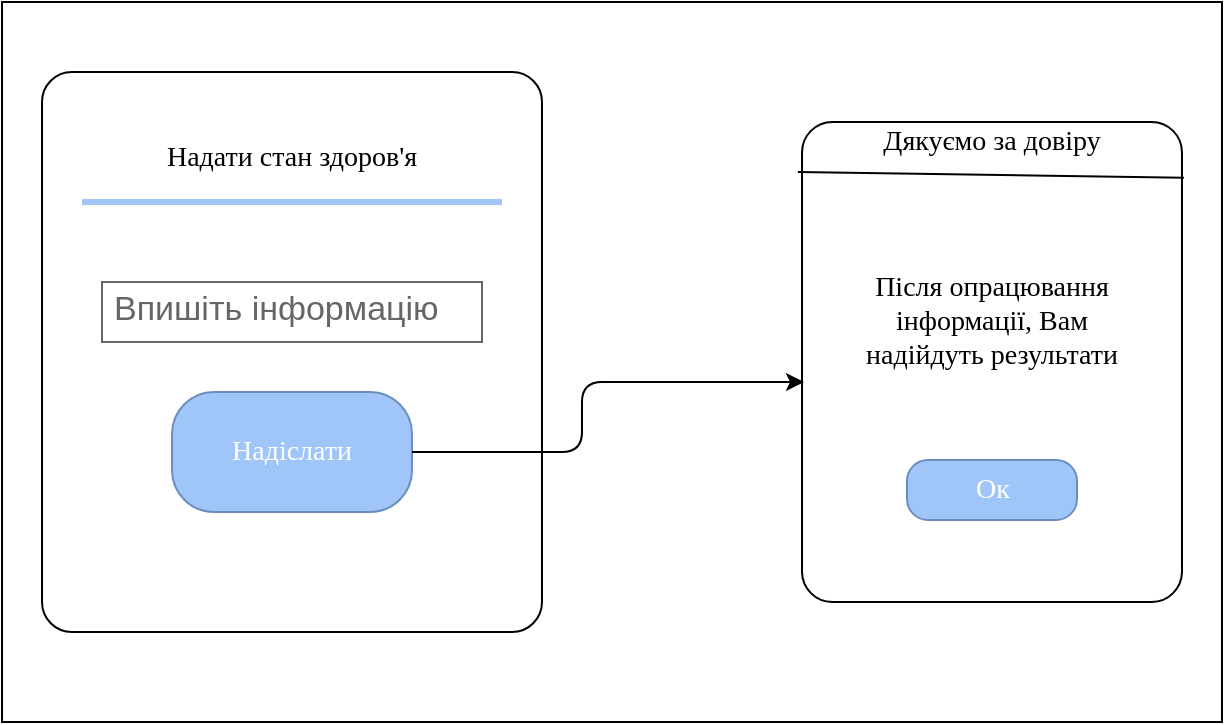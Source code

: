 <mxfile version="21.8.2" type="device">
  <diagram name="Страница — 1" id="K8Wx1m4RjslwDhSuhDEU">
    <mxGraphModel dx="1434" dy="701" grid="1" gridSize="10" guides="1" tooltips="1" connect="1" arrows="1" fold="1" page="1" pageScale="1" pageWidth="1169" pageHeight="827" math="0" shadow="0">
      <root>
        <mxCell id="0" />
        <mxCell id="1" parent="0" />
        <mxCell id="4CcN1vGno0O6_xGIugly-1" value="" style="rounded=0;whiteSpace=wrap;html=1;" parent="1" vertex="1">
          <mxGeometry x="20" y="170" width="610" height="360" as="geometry" />
        </mxCell>
        <mxCell id="_IiKv0jDs9eT7AmXAW_U-5" value="" style="rounded=1;whiteSpace=wrap;html=1;arcSize=6;" parent="1" vertex="1">
          <mxGeometry x="40" y="205" width="250" height="280" as="geometry" />
        </mxCell>
        <mxCell id="_IiKv0jDs9eT7AmXAW_U-3" value="Надати стан здоров&#39;я" style="text;html=1;strokeColor=none;fillColor=none;align=center;verticalAlign=middle;whiteSpace=wrap;rounded=0;fontFamily=Verdana;fontSize=14;" parent="1" vertex="1">
          <mxGeometry x="60" y="225" width="210" height="45" as="geometry" />
        </mxCell>
        <mxCell id="_IiKv0jDs9eT7AmXAW_U-4" value="Надіслати" style="rounded=1;whiteSpace=wrap;html=1;fontFamily=Verdana;fontSize=14;fillColor=#9FC5F9;strokeColor=#6c8ebf;fontColor=#ffffff;arcSize=35;" parent="1" vertex="1">
          <mxGeometry x="105" y="365" width="120" height="60" as="geometry" />
        </mxCell>
        <mxCell id="_IiKv0jDs9eT7AmXAW_U-6" value="" style="endArrow=none;html=1;rounded=0;exitX=0;exitY=1;exitDx=0;exitDy=0;entryX=1;entryY=1;entryDx=0;entryDy=0;strokeColor=#9FC5F9;strokeWidth=3;" parent="1" source="_IiKv0jDs9eT7AmXAW_U-3" target="_IiKv0jDs9eT7AmXAW_U-3" edge="1">
          <mxGeometry width="50" height="50" relative="1" as="geometry">
            <mxPoint x="470" y="465" as="sourcePoint" />
            <mxPoint x="520" y="415" as="targetPoint" />
          </mxGeometry>
        </mxCell>
        <mxCell id="_IiKv0jDs9eT7AmXAW_U-7" value="" style="rounded=1;whiteSpace=wrap;html=1;arcSize=8;" parent="1" vertex="1">
          <mxGeometry x="420" y="230" width="190" height="240" as="geometry" />
        </mxCell>
        <mxCell id="_IiKv0jDs9eT7AmXAW_U-8" value="" style="endArrow=none;html=1;rounded=0;exitX=-0.011;exitY=0.104;exitDx=0;exitDy=0;exitPerimeter=0;entryX=1.005;entryY=0.116;entryDx=0;entryDy=0;entryPerimeter=0;" parent="1" edge="1" target="_IiKv0jDs9eT7AmXAW_U-7" source="_IiKv0jDs9eT7AmXAW_U-7">
          <mxGeometry width="50" height="50" relative="1" as="geometry">
            <mxPoint x="420.0" y="225" as="sourcePoint" />
            <mxPoint x="610" y="225" as="targetPoint" />
          </mxGeometry>
        </mxCell>
        <mxCell id="_IiKv0jDs9eT7AmXAW_U-9" value="Дякуємо за довіру" style="text;html=1;strokeColor=none;fillColor=none;align=center;verticalAlign=middle;whiteSpace=wrap;rounded=0;fontFamily=Verdana;fontSize=14;" parent="1" vertex="1">
          <mxGeometry x="435" y="220" width="160" height="40" as="geometry" />
        </mxCell>
        <mxCell id="_IiKv0jDs9eT7AmXAW_U-21" style="edgeStyle=orthogonalEdgeStyle;rounded=1;orthogonalLoop=1;jettySize=auto;html=1;exitX=1;exitY=0.5;exitDx=0;exitDy=0;" parent="1" source="_IiKv0jDs9eT7AmXAW_U-4" edge="1">
          <mxGeometry relative="1" as="geometry">
            <mxPoint x="421" y="360" as="targetPoint" />
            <Array as="points">
              <mxPoint x="310" y="395" />
              <mxPoint x="310" y="360" />
              <mxPoint x="421" y="360" />
            </Array>
          </mxGeometry>
        </mxCell>
        <mxCell id="6MWJ6jLgGA3QvhYDVrpH-2" value="Впишіть інформацію" style="strokeWidth=1;shadow=0;dashed=0;align=center;html=1;shape=mxgraph.mockup.text.textBox;fontColor=#666666;align=left;fontSize=17;spacingLeft=4;spacingTop=-3;whiteSpace=wrap;strokeColor=#666666;mainText=" vertex="1" parent="1">
          <mxGeometry x="70" y="310" width="190" height="30" as="geometry" />
        </mxCell>
        <mxCell id="6MWJ6jLgGA3QvhYDVrpH-3" value="Після опрацювання інформації, Вам надійдуть результати" style="text;html=1;strokeColor=none;fillColor=none;align=center;verticalAlign=middle;whiteSpace=wrap;rounded=0;fontFamily=Verdana;fontSize=14;" vertex="1" parent="1">
          <mxGeometry x="435" y="310" width="160" height="40" as="geometry" />
        </mxCell>
        <mxCell id="6MWJ6jLgGA3QvhYDVrpH-5" value="Ок" style="rounded=1;whiteSpace=wrap;html=1;fontFamily=Verdana;fontSize=14;fillColor=#9FC5F9;strokeColor=#6c8ebf;fontColor=#ffffff;arcSize=35;" vertex="1" parent="1">
          <mxGeometry x="472.5" y="399" width="85" height="30" as="geometry" />
        </mxCell>
      </root>
    </mxGraphModel>
  </diagram>
</mxfile>
